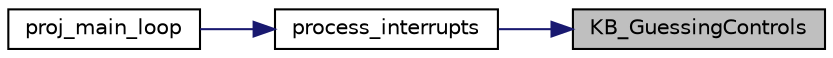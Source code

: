 digraph "KB_GuessingControls"
{
 // LATEX_PDF_SIZE
  edge [fontname="Helvetica",fontsize="10",labelfontname="Helvetica",labelfontsize="10"];
  node [fontname="Helvetica",fontsize="10",shape=record];
  rankdir="RL";
  Node1 [label="KB_GuessingControls",height=0.2,width=0.4,color="black", fillcolor="grey75", style="filled", fontcolor="black",tooltip="This function process the pressing of jeys by the player and realizes the function correct action for..."];
  Node1 -> Node2 [dir="back",color="midnightblue",fontsize="10",style="solid"];
  Node2 [label="process_interrupts",height=0.2,width=0.4,color="black", fillcolor="white", style="filled",URL="$main_8c.html#a9c74859d9e32b26fca9274d294eff910",tooltip=" "];
  Node2 -> Node3 [dir="back",color="midnightblue",fontsize="10",style="solid"];
  Node3 [label="proj_main_loop",height=0.2,width=0.4,color="black", fillcolor="white", style="filled",URL="$main_8c.html#a2a16f651eccbd248e1ad3b3b924b143b",tooltip=" "];
}
